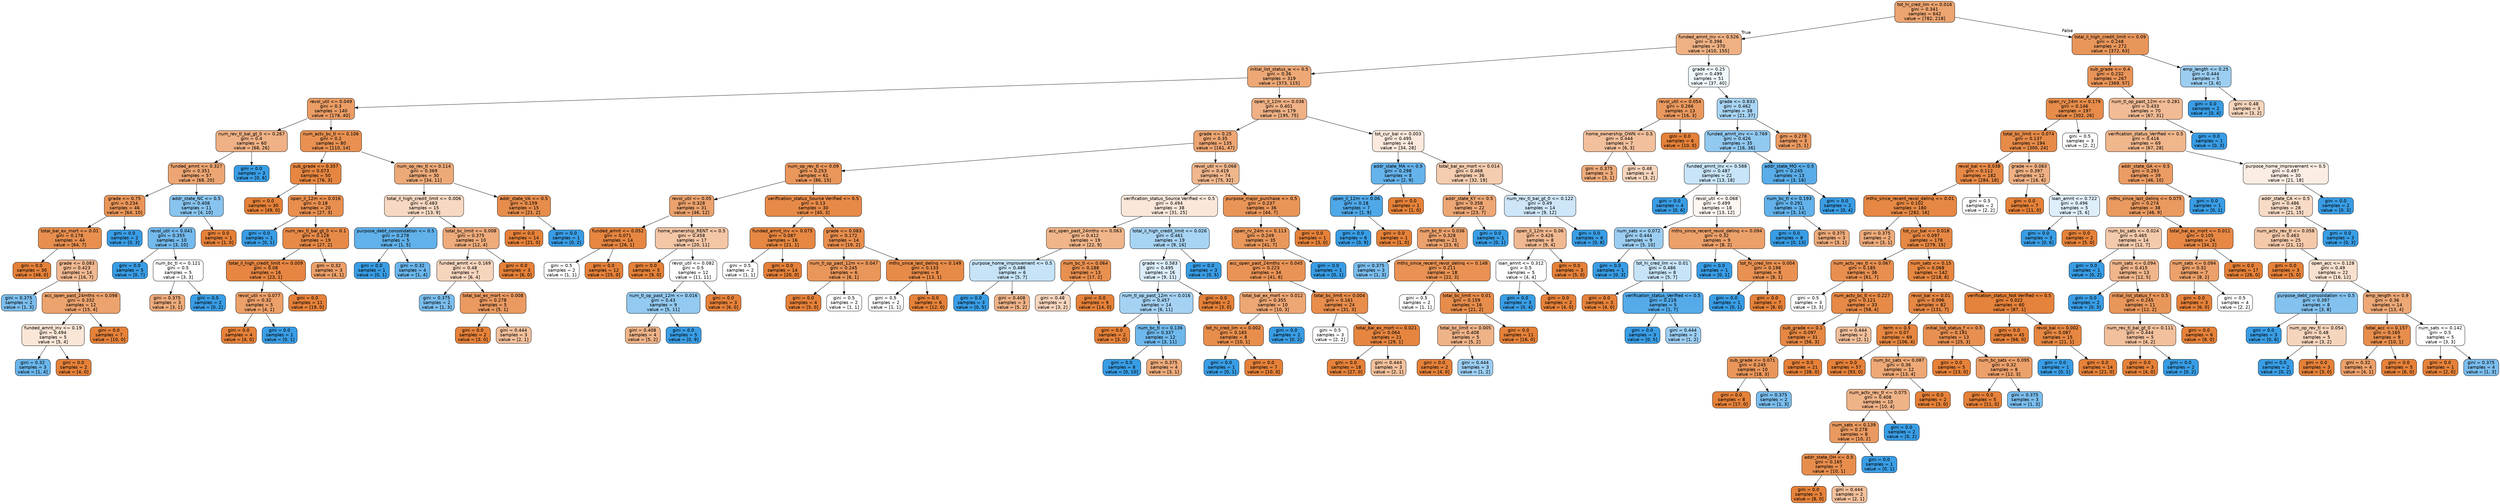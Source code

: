 digraph Tree {
node [shape=box, style="filled, rounded", color="black", fontname=helvetica] ;
edge [fontname=helvetica] ;
0 [label="tot_hi_cred_lim <= 0.016\ngini = 0.341\nsamples = 642\nvalue = [782, 218]", fillcolor="#eca470"] ;
1 [label="funded_amnt_inv <= 0.526\ngini = 0.398\nsamples = 370\nvalue = [410, 155]", fillcolor="#efb184"] ;
0 -> 1 [labeldistance=2.5, labelangle=45, headlabel="True"] ;
2 [label="initial_list_status_w <= 0.5\ngini = 0.36\nsamples = 319\nvalue = [373, 115]", fillcolor="#eda876"] ;
1 -> 2 ;
3 [label="revol_util <= 0.049\ngini = 0.3\nsamples = 140\nvalue = [178, 40]", fillcolor="#eb9d65"] ;
2 -> 3 ;
4 [label="num_rev_tl_bal_gt_0 <= 0.267\ngini = 0.4\nsamples = 60\nvalue = [68, 26]", fillcolor="#efb185"] ;
3 -> 4 ;
5 [label="funded_amnt <= 0.327\ngini = 0.351\nsamples = 57\nvalue = [68, 20]", fillcolor="#eda673"] ;
4 -> 5 ;
6 [label="grade <= 0.75\ngini = 0.234\nsamples = 46\nvalue = [64, 10]", fillcolor="#e99558"] ;
5 -> 6 ;
7 [label="total_bal_ex_mort <= 0.01\ngini = 0.178\nsamples = 44\nvalue = [64, 7]", fillcolor="#e88f4f"] ;
6 -> 7 ;
8 [label="gini = 0.0\nsamples = 30\nvalue = [48, 0]", fillcolor="#e58139"] ;
7 -> 8 ;
9 [label="grade <= 0.083\ngini = 0.423\nsamples = 14\nvalue = [16, 7]", fillcolor="#f0b890"] ;
7 -> 9 ;
10 [label="gini = 0.375\nsamples = 2\nvalue = [1, 3]", fillcolor="#7bbeee"] ;
9 -> 10 ;
11 [label="acc_open_past_24mths <= 0.098\ngini = 0.332\nsamples = 12\nvalue = [15, 4]", fillcolor="#eca36e"] ;
9 -> 11 ;
12 [label="funded_amnt_inv <= 0.19\ngini = 0.494\nsamples = 5\nvalue = [5, 4]", fillcolor="#fae6d7"] ;
11 -> 12 ;
13 [label="gini = 0.32\nsamples = 3\nvalue = [1, 4]", fillcolor="#6ab6ec"] ;
12 -> 13 ;
14 [label="gini = 0.0\nsamples = 2\nvalue = [4, 0]", fillcolor="#e58139"] ;
12 -> 14 ;
15 [label="gini = 0.0\nsamples = 7\nvalue = [10, 0]", fillcolor="#e58139"] ;
11 -> 15 ;
16 [label="gini = 0.0\nsamples = 2\nvalue = [0, 3]", fillcolor="#399de5"] ;
6 -> 16 ;
17 [label="addr_state_NC <= 0.5\ngini = 0.408\nsamples = 11\nvalue = [4, 10]", fillcolor="#88c4ef"] ;
5 -> 17 ;
18 [label="revol_util <= 0.041\ngini = 0.355\nsamples = 10\nvalue = [3, 10]", fillcolor="#74baed"] ;
17 -> 18 ;
19 [label="gini = 0.0\nsamples = 5\nvalue = [0, 7]", fillcolor="#399de5"] ;
18 -> 19 ;
20 [label="num_bc_tl <= 0.121\ngini = 0.5\nsamples = 5\nvalue = [3, 3]", fillcolor="#ffffff"] ;
18 -> 20 ;
21 [label="gini = 0.375\nsamples = 3\nvalue = [3, 1]", fillcolor="#eeab7b"] ;
20 -> 21 ;
22 [label="gini = 0.0\nsamples = 2\nvalue = [0, 2]", fillcolor="#399de5"] ;
20 -> 22 ;
23 [label="gini = 0.0\nsamples = 1\nvalue = [1, 0]", fillcolor="#e58139"] ;
17 -> 23 ;
24 [label="gini = 0.0\nsamples = 3\nvalue = [0, 6]", fillcolor="#399de5"] ;
4 -> 24 ;
25 [label="num_actv_bc_tl <= 0.106\ngini = 0.2\nsamples = 80\nvalue = [110, 14]", fillcolor="#e89152"] ;
3 -> 25 ;
26 [label="sub_grade <= 0.357\ngini = 0.073\nsamples = 50\nvalue = [76, 3]", fillcolor="#e68641"] ;
25 -> 26 ;
27 [label="gini = 0.0\nsamples = 30\nvalue = [49, 0]", fillcolor="#e58139"] ;
26 -> 27 ;
28 [label="open_il_12m <= 0.016\ngini = 0.18\nsamples = 20\nvalue = [27, 3]", fillcolor="#e88f4f"] ;
26 -> 28 ;
29 [label="gini = 0.0\nsamples = 1\nvalue = [0, 1]", fillcolor="#399de5"] ;
28 -> 29 ;
30 [label="num_rev_tl_bal_gt_0 <= 0.1\ngini = 0.128\nsamples = 19\nvalue = [27, 2]", fillcolor="#e78a48"] ;
28 -> 30 ;
31 [label="total_il_high_credit_limit <= 0.009\ngini = 0.08\nsamples = 16\nvalue = [23, 1]", fillcolor="#e68642"] ;
30 -> 31 ;
32 [label="revol_util <= 0.077\ngini = 0.32\nsamples = 5\nvalue = [4, 1]", fillcolor="#eca06a"] ;
31 -> 32 ;
33 [label="gini = 0.0\nsamples = 4\nvalue = [4, 0]", fillcolor="#e58139"] ;
32 -> 33 ;
34 [label="gini = 0.0\nsamples = 1\nvalue = [0, 1]", fillcolor="#399de5"] ;
32 -> 34 ;
35 [label="gini = 0.0\nsamples = 11\nvalue = [19, 0]", fillcolor="#e58139"] ;
31 -> 35 ;
36 [label="gini = 0.32\nsamples = 3\nvalue = [4, 1]", fillcolor="#eca06a"] ;
30 -> 36 ;
37 [label="num_op_rev_tl <= 0.114\ngini = 0.369\nsamples = 30\nvalue = [34, 11]", fillcolor="#edaa79"] ;
25 -> 37 ;
38 [label="total_il_high_credit_limit <= 0.006\ngini = 0.483\nsamples = 15\nvalue = [13, 9]", fillcolor="#f7d8c2"] ;
37 -> 38 ;
39 [label="purpose_debt_consolidation <= 0.5\ngini = 0.278\nsamples = 5\nvalue = [1, 5]", fillcolor="#61b1ea"] ;
38 -> 39 ;
40 [label="gini = 0.0\nsamples = 1\nvalue = [0, 1]", fillcolor="#399de5"] ;
39 -> 40 ;
41 [label="gini = 0.32\nsamples = 4\nvalue = [1, 4]", fillcolor="#6ab6ec"] ;
39 -> 41 ;
42 [label="total_bc_limit <= 0.008\ngini = 0.375\nsamples = 10\nvalue = [12, 4]", fillcolor="#eeab7b"] ;
38 -> 42 ;
43 [label="funded_amnt <= 0.169\ngini = 0.48\nsamples = 7\nvalue = [6, 4]", fillcolor="#f6d5bd"] ;
42 -> 43 ;
44 [label="gini = 0.375\nsamples = 2\nvalue = [1, 3]", fillcolor="#7bbeee"] ;
43 -> 44 ;
45 [label="total_bal_ex_mort <= 0.008\ngini = 0.278\nsamples = 5\nvalue = [5, 1]", fillcolor="#ea9a61"] ;
43 -> 45 ;
46 [label="gini = 0.0\nsamples = 2\nvalue = [3, 0]", fillcolor="#e58139"] ;
45 -> 46 ;
47 [label="gini = 0.444\nsamples = 3\nvalue = [2, 1]", fillcolor="#f2c09c"] ;
45 -> 47 ;
48 [label="gini = 0.0\nsamples = 3\nvalue = [6, 0]", fillcolor="#e58139"] ;
42 -> 48 ;
49 [label="addr_state_VA <= 0.5\ngini = 0.159\nsamples = 15\nvalue = [21, 2]", fillcolor="#e78d4c"] ;
37 -> 49 ;
50 [label="gini = 0.0\nsamples = 14\nvalue = [21, 0]", fillcolor="#e58139"] ;
49 -> 50 ;
51 [label="gini = 0.0\nsamples = 1\nvalue = [0, 2]", fillcolor="#399de5"] ;
49 -> 51 ;
52 [label="open_il_12m <= 0.036\ngini = 0.401\nsamples = 179\nvalue = [195, 75]", fillcolor="#efb185"] ;
2 -> 52 ;
53 [label="grade <= 0.25\ngini = 0.35\nsamples = 135\nvalue = [161, 47]", fillcolor="#eda673"] ;
52 -> 53 ;
54 [label="num_op_rev_tl <= 0.09\ngini = 0.253\nsamples = 61\nvalue = [86, 15]", fillcolor="#ea975c"] ;
53 -> 54 ;
55 [label="revol_util <= 0.05\ngini = 0.328\nsamples = 31\nvalue = [46, 12]", fillcolor="#eca26d"] ;
54 -> 55 ;
56 [label="funded_amnt <= 0.052\ngini = 0.071\nsamples = 14\nvalue = [26, 1]", fillcolor="#e68641"] ;
55 -> 56 ;
57 [label="gini = 0.5\nsamples = 2\nvalue = [1, 1]", fillcolor="#ffffff"] ;
56 -> 57 ;
58 [label="gini = 0.0\nsamples = 12\nvalue = [25, 0]", fillcolor="#e58139"] ;
56 -> 58 ;
59 [label="home_ownership_RENT <= 0.5\ngini = 0.458\nsamples = 17\nvalue = [20, 11]", fillcolor="#f3c6a6"] ;
55 -> 59 ;
60 [label="gini = 0.0\nsamples = 5\nvalue = [9, 0]", fillcolor="#e58139"] ;
59 -> 60 ;
61 [label="revol_util <= 0.082\ngini = 0.5\nsamples = 12\nvalue = [11, 11]", fillcolor="#ffffff"] ;
59 -> 61 ;
62 [label="num_tl_op_past_12m <= 0.016\ngini = 0.43\nsamples = 9\nvalue = [5, 11]", fillcolor="#93caf1"] ;
61 -> 62 ;
63 [label="gini = 0.408\nsamples = 4\nvalue = [5, 2]", fillcolor="#efb388"] ;
62 -> 63 ;
64 [label="gini = 0.0\nsamples = 5\nvalue = [0, 9]", fillcolor="#399de5"] ;
62 -> 64 ;
65 [label="gini = 0.0\nsamples = 3\nvalue = [6, 0]", fillcolor="#e58139"] ;
61 -> 65 ;
66 [label="verification_status_Source Verified <= 0.5\ngini = 0.13\nsamples = 30\nvalue = [40, 3]", fillcolor="#e78a48"] ;
54 -> 66 ;
67 [label="funded_amnt_inv <= 0.075\ngini = 0.087\nsamples = 16\nvalue = [21, 1]", fillcolor="#e68742"] ;
66 -> 67 ;
68 [label="gini = 0.5\nsamples = 2\nvalue = [1, 1]", fillcolor="#ffffff"] ;
67 -> 68 ;
69 [label="gini = 0.0\nsamples = 14\nvalue = [20, 0]", fillcolor="#e58139"] ;
67 -> 69 ;
70 [label="grade <= 0.083\ngini = 0.172\nsamples = 14\nvalue = [19, 2]", fillcolor="#e88e4e"] ;
66 -> 70 ;
71 [label="num_tl_op_past_12m <= 0.047\ngini = 0.245\nsamples = 6\nvalue = [6, 1]", fillcolor="#e9965a"] ;
70 -> 71 ;
72 [label="gini = 0.0\nsamples = 4\nvalue = [5, 0]", fillcolor="#e58139"] ;
71 -> 72 ;
73 [label="gini = 0.5\nsamples = 2\nvalue = [1, 1]", fillcolor="#ffffff"] ;
71 -> 73 ;
74 [label="mths_since_last_delinq <= 0.149\ngini = 0.133\nsamples = 8\nvalue = [13, 1]", fillcolor="#e78b48"] ;
70 -> 74 ;
75 [label="gini = 0.5\nsamples = 2\nvalue = [1, 1]", fillcolor="#ffffff"] ;
74 -> 75 ;
76 [label="gini = 0.0\nsamples = 6\nvalue = [12, 0]", fillcolor="#e58139"] ;
74 -> 76 ;
77 [label="revol_util <= 0.068\ngini = 0.419\nsamples = 74\nvalue = [75, 32]", fillcolor="#f0b78d"] ;
53 -> 77 ;
78 [label="verification_status_Source Verified <= 0.5\ngini = 0.494\nsamples = 38\nvalue = [31, 25]", fillcolor="#fae7d9"] ;
77 -> 78 ;
79 [label="acc_open_past_24mths <= 0.063\ngini = 0.412\nsamples = 19\nvalue = [22, 9]", fillcolor="#f0b58a"] ;
78 -> 79 ;
80 [label="purpose_home_improvement <= 0.5\ngini = 0.486\nsamples = 6\nvalue = [5, 7]", fillcolor="#c6e3f8"] ;
79 -> 80 ;
81 [label="gini = 0.0\nsamples = 3\nvalue = [0, 5]", fillcolor="#399de5"] ;
80 -> 81 ;
82 [label="gini = 0.408\nsamples = 3\nvalue = [5, 2]", fillcolor="#efb388"] ;
80 -> 82 ;
83 [label="num_bc_tl <= 0.064\ngini = 0.188\nsamples = 13\nvalue = [17, 2]", fillcolor="#e89050"] ;
79 -> 83 ;
84 [label="gini = 0.48\nsamples = 4\nvalue = [3, 2]", fillcolor="#f6d5bd"] ;
83 -> 84 ;
85 [label="gini = 0.0\nsamples = 9\nvalue = [14, 0]", fillcolor="#e58139"] ;
83 -> 85 ;
86 [label="total_il_high_credit_limit <= 0.026\ngini = 0.461\nsamples = 19\nvalue = [9, 16]", fillcolor="#a8d4f4"] ;
78 -> 86 ;
87 [label="grade <= 0.583\ngini = 0.495\nsamples = 16\nvalue = [9, 11]", fillcolor="#dbedfa"] ;
86 -> 87 ;
88 [label="num_tl_op_past_12m <= 0.016\ngini = 0.457\nsamples = 14\nvalue = [6, 11]", fillcolor="#a5d2f3"] ;
87 -> 88 ;
89 [label="gini = 0.0\nsamples = 2\nvalue = [3, 0]", fillcolor="#e58139"] ;
88 -> 89 ;
90 [label="num_bc_tl <= 0.136\ngini = 0.337\nsamples = 12\nvalue = [3, 11]", fillcolor="#6fb8ec"] ;
88 -> 90 ;
91 [label="gini = 0.0\nsamples = 8\nvalue = [0, 10]", fillcolor="#399de5"] ;
90 -> 91 ;
92 [label="gini = 0.375\nsamples = 4\nvalue = [3, 1]", fillcolor="#eeab7b"] ;
90 -> 92 ;
93 [label="gini = 0.0\nsamples = 2\nvalue = [3, 0]", fillcolor="#e58139"] ;
87 -> 93 ;
94 [label="gini = 0.0\nsamples = 3\nvalue = [0, 5]", fillcolor="#399de5"] ;
86 -> 94 ;
95 [label="purpose_major_purchase <= 0.5\ngini = 0.237\nsamples = 36\nvalue = [44, 7]", fillcolor="#e99558"] ;
77 -> 95 ;
96 [label="open_rv_24m <= 0.113\ngini = 0.249\nsamples = 35\nvalue = [41, 7]", fillcolor="#e9975b"] ;
95 -> 96 ;
97 [label="acc_open_past_24mths <= 0.045\ngini = 0.223\nsamples = 34\nvalue = [41, 6]", fillcolor="#e99356"] ;
96 -> 97 ;
98 [label="total_bal_ex_mort <= 0.012\ngini = 0.355\nsamples = 10\nvalue = [10, 3]", fillcolor="#eda774"] ;
97 -> 98 ;
99 [label="tot_hi_cred_lim <= 0.002\ngini = 0.165\nsamples = 8\nvalue = [10, 1]", fillcolor="#e88e4d"] ;
98 -> 99 ;
100 [label="gini = 0.0\nsamples = 1\nvalue = [0, 1]", fillcolor="#399de5"] ;
99 -> 100 ;
101 [label="gini = 0.0\nsamples = 7\nvalue = [10, 0]", fillcolor="#e58139"] ;
99 -> 101 ;
102 [label="gini = 0.0\nsamples = 2\nvalue = [0, 2]", fillcolor="#399de5"] ;
98 -> 102 ;
103 [label="total_bc_limit <= 0.004\ngini = 0.161\nsamples = 24\nvalue = [31, 3]", fillcolor="#e88d4c"] ;
97 -> 103 ;
104 [label="gini = 0.5\nsamples = 3\nvalue = [2, 2]", fillcolor="#ffffff"] ;
103 -> 104 ;
105 [label="total_bal_ex_mort <= 0.021\ngini = 0.064\nsamples = 21\nvalue = [29, 1]", fillcolor="#e68540"] ;
103 -> 105 ;
106 [label="gini = 0.0\nsamples = 18\nvalue = [27, 0]", fillcolor="#e58139"] ;
105 -> 106 ;
107 [label="gini = 0.444\nsamples = 3\nvalue = [2, 1]", fillcolor="#f2c09c"] ;
105 -> 107 ;
108 [label="gini = 0.0\nsamples = 1\nvalue = [0, 1]", fillcolor="#399de5"] ;
96 -> 108 ;
109 [label="gini = 0.0\nsamples = 1\nvalue = [3, 0]", fillcolor="#e58139"] ;
95 -> 109 ;
110 [label="tot_cur_bal <= 0.003\ngini = 0.495\nsamples = 44\nvalue = [34, 28]", fillcolor="#fae9dc"] ;
52 -> 110 ;
111 [label="addr_state_MA <= 0.5\ngini = 0.298\nsamples = 8\nvalue = [2, 9]", fillcolor="#65b3eb"] ;
110 -> 111 ;
112 [label="open_il_12m <= 0.06\ngini = 0.18\nsamples = 7\nvalue = [1, 9]", fillcolor="#4fa8e8"] ;
111 -> 112 ;
113 [label="gini = 0.0\nsamples = 6\nvalue = [0, 9]", fillcolor="#399de5"] ;
112 -> 113 ;
114 [label="gini = 0.0\nsamples = 1\nvalue = [1, 0]", fillcolor="#e58139"] ;
112 -> 114 ;
115 [label="gini = 0.0\nsamples = 1\nvalue = [1, 0]", fillcolor="#e58139"] ;
111 -> 115 ;
116 [label="total_bal_ex_mort <= 0.014\ngini = 0.468\nsamples = 36\nvalue = [32, 19]", fillcolor="#f4ccaf"] ;
110 -> 116 ;
117 [label="addr_state_KY <= 0.5\ngini = 0.358\nsamples = 22\nvalue = [23, 7]", fillcolor="#eda775"] ;
116 -> 117 ;
118 [label="num_bc_tl <= 0.036\ngini = 0.328\nsamples = 21\nvalue = [23, 6]", fillcolor="#eca26d"] ;
117 -> 118 ;
119 [label="gini = 0.375\nsamples = 3\nvalue = [1, 3]", fillcolor="#7bbeee"] ;
118 -> 119 ;
120 [label="mths_since_recent_revol_delinq <= 0.148\ngini = 0.211\nsamples = 18\nvalue = [22, 3]", fillcolor="#e99254"] ;
118 -> 120 ;
121 [label="gini = 0.5\nsamples = 2\nvalue = [1, 1]", fillcolor="#ffffff"] ;
120 -> 121 ;
122 [label="total_bc_limit <= 0.01\ngini = 0.159\nsamples = 16\nvalue = [21, 2]", fillcolor="#e78d4c"] ;
120 -> 122 ;
123 [label="total_bc_limit <= 0.005\ngini = 0.408\nsamples = 5\nvalue = [5, 2]", fillcolor="#efb388"] ;
122 -> 123 ;
124 [label="gini = 0.0\nsamples = 2\nvalue = [4, 0]", fillcolor="#e58139"] ;
123 -> 124 ;
125 [label="gini = 0.444\nsamples = 3\nvalue = [1, 2]", fillcolor="#9ccef2"] ;
123 -> 125 ;
126 [label="gini = 0.0\nsamples = 11\nvalue = [16, 0]", fillcolor="#e58139"] ;
122 -> 126 ;
127 [label="gini = 0.0\nsamples = 1\nvalue = [0, 1]", fillcolor="#399de5"] ;
117 -> 127 ;
128 [label="num_rev_tl_bal_gt_0 <= 0.122\ngini = 0.49\nsamples = 14\nvalue = [9, 12]", fillcolor="#cee6f8"] ;
116 -> 128 ;
129 [label="open_il_12m <= 0.06\ngini = 0.426\nsamples = 8\nvalue = [9, 4]", fillcolor="#f1b991"] ;
128 -> 129 ;
130 [label="loan_amnt <= 0.312\ngini = 0.5\nsamples = 5\nvalue = [4, 4]", fillcolor="#ffffff"] ;
129 -> 130 ;
131 [label="gini = 0.0\nsamples = 3\nvalue = [0, 4]", fillcolor="#399de5"] ;
130 -> 131 ;
132 [label="gini = 0.0\nsamples = 2\nvalue = [4, 0]", fillcolor="#e58139"] ;
130 -> 132 ;
133 [label="gini = 0.0\nsamples = 3\nvalue = [5, 0]", fillcolor="#e58139"] ;
129 -> 133 ;
134 [label="gini = 0.0\nsamples = 6\nvalue = [0, 8]", fillcolor="#399de5"] ;
128 -> 134 ;
135 [label="grade <= 0.25\ngini = 0.499\nsamples = 51\nvalue = [37, 40]", fillcolor="#f0f8fd"] ;
1 -> 135 ;
136 [label="revol_util <= 0.054\ngini = 0.266\nsamples = 13\nvalue = [16, 3]", fillcolor="#ea995e"] ;
135 -> 136 ;
137 [label="home_ownership_OWN <= 0.5\ngini = 0.444\nsamples = 7\nvalue = [6, 3]", fillcolor="#f2c09c"] ;
136 -> 137 ;
138 [label="gini = 0.375\nsamples = 3\nvalue = [3, 1]", fillcolor="#eeab7b"] ;
137 -> 138 ;
139 [label="gini = 0.48\nsamples = 4\nvalue = [3, 2]", fillcolor="#f6d5bd"] ;
137 -> 139 ;
140 [label="gini = 0.0\nsamples = 6\nvalue = [10, 0]", fillcolor="#e58139"] ;
136 -> 140 ;
141 [label="grade <= 0.833\ngini = 0.462\nsamples = 38\nvalue = [21, 37]", fillcolor="#a9d5f4"] ;
135 -> 141 ;
142 [label="funded_amnt_inv <= 0.769\ngini = 0.426\nsamples = 35\nvalue = [16, 36]", fillcolor="#91c9f1"] ;
141 -> 142 ;
143 [label="funded_amnt_inv <= 0.588\ngini = 0.487\nsamples = 22\nvalue = [13, 18]", fillcolor="#c8e4f8"] ;
142 -> 143 ;
144 [label="gini = 0.0\nsamples = 4\nvalue = [0, 6]", fillcolor="#399de5"] ;
143 -> 144 ;
145 [label="revol_util <= 0.068\ngini = 0.499\nsamples = 18\nvalue = [13, 12]", fillcolor="#fdf5f0"] ;
143 -> 145 ;
146 [label="num_sats <= 0.072\ngini = 0.444\nsamples = 9\nvalue = [5, 10]", fillcolor="#9ccef2"] ;
145 -> 146 ;
147 [label="gini = 0.0\nsamples = 1\nvalue = [0, 3]", fillcolor="#399de5"] ;
146 -> 147 ;
148 [label="tot_hi_cred_lim <= 0.01\ngini = 0.486\nsamples = 8\nvalue = [5, 7]", fillcolor="#c6e3f8"] ;
146 -> 148 ;
149 [label="gini = 0.0\nsamples = 3\nvalue = [4, 0]", fillcolor="#e58139"] ;
148 -> 149 ;
150 [label="verification_status_Verified <= 0.5\ngini = 0.219\nsamples = 5\nvalue = [1, 7]", fillcolor="#55abe9"] ;
148 -> 150 ;
151 [label="gini = 0.0\nsamples = 3\nvalue = [0, 5]", fillcolor="#399de5"] ;
150 -> 151 ;
152 [label="gini = 0.444\nsamples = 2\nvalue = [1, 2]", fillcolor="#9ccef2"] ;
150 -> 152 ;
153 [label="mths_since_recent_revol_delinq <= 0.094\ngini = 0.32\nsamples = 9\nvalue = [8, 2]", fillcolor="#eca06a"] ;
145 -> 153 ;
154 [label="gini = 0.0\nsamples = 1\nvalue = [0, 1]", fillcolor="#399de5"] ;
153 -> 154 ;
155 [label="tot_hi_cred_lim <= 0.004\ngini = 0.198\nsamples = 8\nvalue = [8, 1]", fillcolor="#e89152"] ;
153 -> 155 ;
156 [label="gini = 0.0\nsamples = 1\nvalue = [0, 1]", fillcolor="#399de5"] ;
155 -> 156 ;
157 [label="gini = 0.0\nsamples = 7\nvalue = [8, 0]", fillcolor="#e58139"] ;
155 -> 157 ;
158 [label="addr_state_MO <= 0.5\ngini = 0.245\nsamples = 13\nvalue = [3, 18]", fillcolor="#5aade9"] ;
142 -> 158 ;
159 [label="num_bc_tl <= 0.193\ngini = 0.291\nsamples = 11\nvalue = [3, 14]", fillcolor="#63b2eb"] ;
158 -> 159 ;
160 [label="gini = 0.0\nsamples = 8\nvalue = [0, 13]", fillcolor="#399de5"] ;
159 -> 160 ;
161 [label="gini = 0.375\nsamples = 3\nvalue = [3, 1]", fillcolor="#eeab7b"] ;
159 -> 161 ;
162 [label="gini = 0.0\nsamples = 2\nvalue = [0, 4]", fillcolor="#399de5"] ;
158 -> 162 ;
163 [label="gini = 0.278\nsamples = 3\nvalue = [5, 1]", fillcolor="#ea9a61"] ;
141 -> 163 ;
164 [label="total_il_high_credit_limit <= 0.09\ngini = 0.248\nsamples = 272\nvalue = [372, 63]", fillcolor="#e9965b"] ;
0 -> 164 [labeldistance=2.5, labelangle=-45, headlabel="False"] ;
165 [label="sub_grade <= 0.4\ngini = 0.232\nsamples = 267\nvalue = [369, 57]", fillcolor="#e99458"] ;
164 -> 165 ;
166 [label="open_rv_24m <= 0.179\ngini = 0.146\nsamples = 197\nvalue = [302, 26]", fillcolor="#e78c4a"] ;
165 -> 166 ;
167 [label="total_bc_limit <= 0.074\ngini = 0.137\nsamples = 194\nvalue = [300, 24]", fillcolor="#e78b49"] ;
166 -> 167 ;
168 [label="revol_bal <= 0.038\ngini = 0.112\nsamples = 182\nvalue = [284, 18]", fillcolor="#e78946"] ;
167 -> 168 ;
169 [label="mths_since_recent_revol_delinq <= 0.01\ngini = 0.102\nsamples = 180\nvalue = [282, 16]", fillcolor="#e68844"] ;
168 -> 169 ;
170 [label="gini = 0.375\nsamples = 2\nvalue = [3, 1]", fillcolor="#eeab7b"] ;
169 -> 170 ;
171 [label="tot_cur_bal <= 0.018\ngini = 0.097\nsamples = 178\nvalue = [279, 15]", fillcolor="#e68844"] ;
169 -> 171 ;
172 [label="num_actv_rev_tl <= 0.067\ngini = 0.185\nsamples = 36\nvalue = [61, 7]", fillcolor="#e88f50"] ;
171 -> 172 ;
173 [label="gini = 0.5\nsamples = 3\nvalue = [3, 3]", fillcolor="#ffffff"] ;
172 -> 173 ;
174 [label="num_actv_bc_tl <= 0.227\ngini = 0.121\nsamples = 33\nvalue = [58, 4]", fillcolor="#e78a47"] ;
172 -> 174 ;
175 [label="sub_grade <= 0.1\ngini = 0.097\nsamples = 31\nvalue = [56, 3]", fillcolor="#e68844"] ;
174 -> 175 ;
176 [label="sub_grade <= 0.071\ngini = 0.245\nsamples = 10\nvalue = [18, 3]", fillcolor="#e9965a"] ;
175 -> 176 ;
177 [label="gini = 0.0\nsamples = 8\nvalue = [17, 0]", fillcolor="#e58139"] ;
176 -> 177 ;
178 [label="gini = 0.375\nsamples = 2\nvalue = [1, 3]", fillcolor="#7bbeee"] ;
176 -> 178 ;
179 [label="gini = 0.0\nsamples = 21\nvalue = [38, 0]", fillcolor="#e58139"] ;
175 -> 179 ;
180 [label="gini = 0.444\nsamples = 2\nvalue = [2, 1]", fillcolor="#f2c09c"] ;
174 -> 180 ;
181 [label="num_sats <= 0.15\ngini = 0.068\nsamples = 142\nvalue = [218, 8]", fillcolor="#e68640"] ;
171 -> 181 ;
182 [label="revol_bal <= 0.01\ngini = 0.096\nsamples = 82\nvalue = [131, 7]", fillcolor="#e68844"] ;
181 -> 182 ;
183 [label="term <= 0.5\ngini = 0.07\nsamples = 69\nvalue = [106, 4]", fillcolor="#e68640"] ;
182 -> 183 ;
184 [label="gini = 0.0\nsamples = 57\nvalue = [93, 0]", fillcolor="#e58139"] ;
183 -> 184 ;
185 [label="num_bc_sats <= 0.087\ngini = 0.36\nsamples = 12\nvalue = [13, 4]", fillcolor="#eda876"] ;
183 -> 185 ;
186 [label="num_actv_rev_tl <= 0.075\ngini = 0.408\nsamples = 10\nvalue = [10, 4]", fillcolor="#efb388"] ;
185 -> 186 ;
187 [label="num_sats <= 0.139\ngini = 0.278\nsamples = 8\nvalue = [10, 2]", fillcolor="#ea9a61"] ;
186 -> 187 ;
188 [label="addr_state_OH <= 0.5\ngini = 0.165\nsamples = 7\nvalue = [10, 1]", fillcolor="#e88e4d"] ;
187 -> 188 ;
189 [label="gini = 0.0\nsamples = 5\nvalue = [8, 0]", fillcolor="#e58139"] ;
188 -> 189 ;
190 [label="gini = 0.444\nsamples = 2\nvalue = [2, 1]", fillcolor="#f2c09c"] ;
188 -> 190 ;
191 [label="gini = 0.0\nsamples = 1\nvalue = [0, 1]", fillcolor="#399de5"] ;
187 -> 191 ;
192 [label="gini = 0.0\nsamples = 2\nvalue = [0, 2]", fillcolor="#399de5"] ;
186 -> 192 ;
193 [label="gini = 0.0\nsamples = 2\nvalue = [3, 0]", fillcolor="#e58139"] ;
185 -> 193 ;
194 [label="initial_list_status_f <= 0.5\ngini = 0.191\nsamples = 13\nvalue = [25, 3]", fillcolor="#e89051"] ;
182 -> 194 ;
195 [label="gini = 0.0\nsamples = 5\nvalue = [13, 0]", fillcolor="#e58139"] ;
194 -> 195 ;
196 [label="num_bc_sats <= 0.095\ngini = 0.32\nsamples = 8\nvalue = [12, 3]", fillcolor="#eca06a"] ;
194 -> 196 ;
197 [label="gini = 0.0\nsamples = 5\nvalue = [11, 0]", fillcolor="#e58139"] ;
196 -> 197 ;
198 [label="gini = 0.375\nsamples = 3\nvalue = [1, 3]", fillcolor="#7bbeee"] ;
196 -> 198 ;
199 [label="verification_status_Not Verified <= 0.5\ngini = 0.022\nsamples = 60\nvalue = [87, 1]", fillcolor="#e5823b"] ;
181 -> 199 ;
200 [label="gini = 0.0\nsamples = 45\nvalue = [66, 0]", fillcolor="#e58139"] ;
199 -> 200 ;
201 [label="revol_bal <= 0.002\ngini = 0.087\nsamples = 15\nvalue = [21, 1]", fillcolor="#e68742"] ;
199 -> 201 ;
202 [label="gini = 0.0\nsamples = 1\nvalue = [0, 1]", fillcolor="#399de5"] ;
201 -> 202 ;
203 [label="gini = 0.0\nsamples = 14\nvalue = [21, 0]", fillcolor="#e58139"] ;
201 -> 203 ;
204 [label="gini = 0.5\nsamples = 2\nvalue = [2, 2]", fillcolor="#ffffff"] ;
168 -> 204 ;
205 [label="grade <= 0.083\ngini = 0.397\nsamples = 12\nvalue = [16, 6]", fillcolor="#efb083"] ;
167 -> 205 ;
206 [label="gini = 0.0\nsamples = 7\nvalue = [11, 0]", fillcolor="#e58139"] ;
205 -> 206 ;
207 [label="loan_amnt <= 0.722\ngini = 0.496\nsamples = 5\nvalue = [5, 6]", fillcolor="#deeffb"] ;
205 -> 207 ;
208 [label="gini = 0.0\nsamples = 3\nvalue = [0, 6]", fillcolor="#399de5"] ;
207 -> 208 ;
209 [label="gini = 0.0\nsamples = 2\nvalue = [5, 0]", fillcolor="#e58139"] ;
207 -> 209 ;
210 [label="gini = 0.5\nsamples = 3\nvalue = [2, 2]", fillcolor="#ffffff"] ;
166 -> 210 ;
211 [label="num_tl_op_past_12m <= 0.281\ngini = 0.433\nsamples = 70\nvalue = [67, 31]", fillcolor="#f1bb95"] ;
165 -> 211 ;
212 [label="verification_status_Verified <= 0.5\ngini = 0.416\nsamples = 69\nvalue = [67, 28]", fillcolor="#f0b68c"] ;
211 -> 212 ;
213 [label="addr_state_GA <= 0.5\ngini = 0.293\nsamples = 39\nvalue = [46, 10]", fillcolor="#eb9c64"] ;
212 -> 213 ;
214 [label="mths_since_last_delinq <= 0.075\ngini = 0.274\nsamples = 38\nvalue = [46, 9]", fillcolor="#ea9a60"] ;
213 -> 214 ;
215 [label="num_bc_sats <= 0.024\ngini = 0.465\nsamples = 14\nvalue = [12, 7]", fillcolor="#f4caac"] ;
214 -> 215 ;
216 [label="gini = 0.0\nsamples = 1\nvalue = [0, 2]", fillcolor="#399de5"] ;
215 -> 216 ;
217 [label="num_sats <= 0.094\ngini = 0.415\nsamples = 13\nvalue = [12, 5]", fillcolor="#f0b58b"] ;
215 -> 217 ;
218 [label="gini = 0.0\nsamples = 2\nvalue = [0, 3]", fillcolor="#399de5"] ;
217 -> 218 ;
219 [label="initial_list_status_f <= 0.5\ngini = 0.245\nsamples = 11\nvalue = [12, 2]", fillcolor="#e9965a"] ;
217 -> 219 ;
220 [label="num_rev_tl_bal_gt_0 <= 0.111\ngini = 0.444\nsamples = 5\nvalue = [4, 2]", fillcolor="#f2c09c"] ;
219 -> 220 ;
221 [label="gini = 0.0\nsamples = 3\nvalue = [4, 0]", fillcolor="#e58139"] ;
220 -> 221 ;
222 [label="gini = 0.0\nsamples = 2\nvalue = [0, 2]", fillcolor="#399de5"] ;
220 -> 222 ;
223 [label="gini = 0.0\nsamples = 6\nvalue = [8, 0]", fillcolor="#e58139"] ;
219 -> 223 ;
224 [label="total_bal_ex_mort <= 0.011\ngini = 0.105\nsamples = 24\nvalue = [34, 2]", fillcolor="#e78845"] ;
214 -> 224 ;
225 [label="num_sats <= 0.094\ngini = 0.32\nsamples = 7\nvalue = [8, 2]", fillcolor="#eca06a"] ;
224 -> 225 ;
226 [label="gini = 0.0\nsamples = 3\nvalue = [6, 0]", fillcolor="#e58139"] ;
225 -> 226 ;
227 [label="gini = 0.5\nsamples = 4\nvalue = [2, 2]", fillcolor="#ffffff"] ;
225 -> 227 ;
228 [label="gini = 0.0\nsamples = 17\nvalue = [26, 0]", fillcolor="#e58139"] ;
224 -> 228 ;
229 [label="gini = 0.0\nsamples = 1\nvalue = [0, 1]", fillcolor="#399de5"] ;
213 -> 229 ;
230 [label="purpose_home_improvement <= 0.5\ngini = 0.497\nsamples = 30\nvalue = [21, 18]", fillcolor="#fbede3"] ;
212 -> 230 ;
231 [label="addr_state_CA <= 0.5\ngini = 0.486\nsamples = 28\nvalue = [21, 15]", fillcolor="#f8dbc6"] ;
230 -> 231 ;
232 [label="num_actv_rev_tl <= 0.058\ngini = 0.463\nsamples = 25\nvalue = [21, 12]", fillcolor="#f4c9aa"] ;
231 -> 232 ;
233 [label="gini = 0.0\nsamples = 3\nvalue = [5, 0]", fillcolor="#e58139"] ;
232 -> 233 ;
234 [label="open_acc <= 0.128\ngini = 0.49\nsamples = 22\nvalue = [16, 12]", fillcolor="#f8e0ce"] ;
232 -> 234 ;
235 [label="purpose_debt_consolidation <= 0.5\ngini = 0.397\nsamples = 8\nvalue = [3, 8]", fillcolor="#83c2ef"] ;
234 -> 235 ;
236 [label="gini = 0.0\nsamples = 3\nvalue = [0, 6]", fillcolor="#399de5"] ;
235 -> 236 ;
237 [label="num_op_rev_tl <= 0.054\ngini = 0.48\nsamples = 5\nvalue = [3, 2]", fillcolor="#f6d5bd"] ;
235 -> 237 ;
238 [label="gini = 0.0\nsamples = 2\nvalue = [0, 2]", fillcolor="#399de5"] ;
237 -> 238 ;
239 [label="gini = 0.0\nsamples = 3\nvalue = [3, 0]", fillcolor="#e58139"] ;
237 -> 239 ;
240 [label="emp_length <= 0.9\ngini = 0.36\nsamples = 14\nvalue = [13, 4]", fillcolor="#eda876"] ;
234 -> 240 ;
241 [label="total_acc <= 0.157\ngini = 0.165\nsamples = 9\nvalue = [10, 1]", fillcolor="#e88e4d"] ;
240 -> 241 ;
242 [label="gini = 0.32\nsamples = 4\nvalue = [4, 1]", fillcolor="#eca06a"] ;
241 -> 242 ;
243 [label="gini = 0.0\nsamples = 5\nvalue = [6, 0]", fillcolor="#e58139"] ;
241 -> 243 ;
244 [label="num_sats <= 0.142\ngini = 0.5\nsamples = 5\nvalue = [3, 3]", fillcolor="#ffffff"] ;
240 -> 244 ;
245 [label="gini = 0.0\nsamples = 1\nvalue = [2, 0]", fillcolor="#e58139"] ;
244 -> 245 ;
246 [label="gini = 0.375\nsamples = 4\nvalue = [1, 3]", fillcolor="#7bbeee"] ;
244 -> 246 ;
247 [label="gini = 0.0\nsamples = 3\nvalue = [0, 3]", fillcolor="#399de5"] ;
231 -> 247 ;
248 [label="gini = 0.0\nsamples = 2\nvalue = [0, 3]", fillcolor="#399de5"] ;
230 -> 248 ;
249 [label="gini = 0.0\nsamples = 1\nvalue = [0, 3]", fillcolor="#399de5"] ;
211 -> 249 ;
250 [label="emp_length <= 0.25\ngini = 0.444\nsamples = 5\nvalue = [3, 6]", fillcolor="#9ccef2"] ;
164 -> 250 ;
251 [label="gini = 0.0\nsamples = 2\nvalue = [0, 4]", fillcolor="#399de5"] ;
250 -> 251 ;
252 [label="gini = 0.48\nsamples = 3\nvalue = [3, 2]", fillcolor="#f6d5bd"] ;
250 -> 252 ;
}